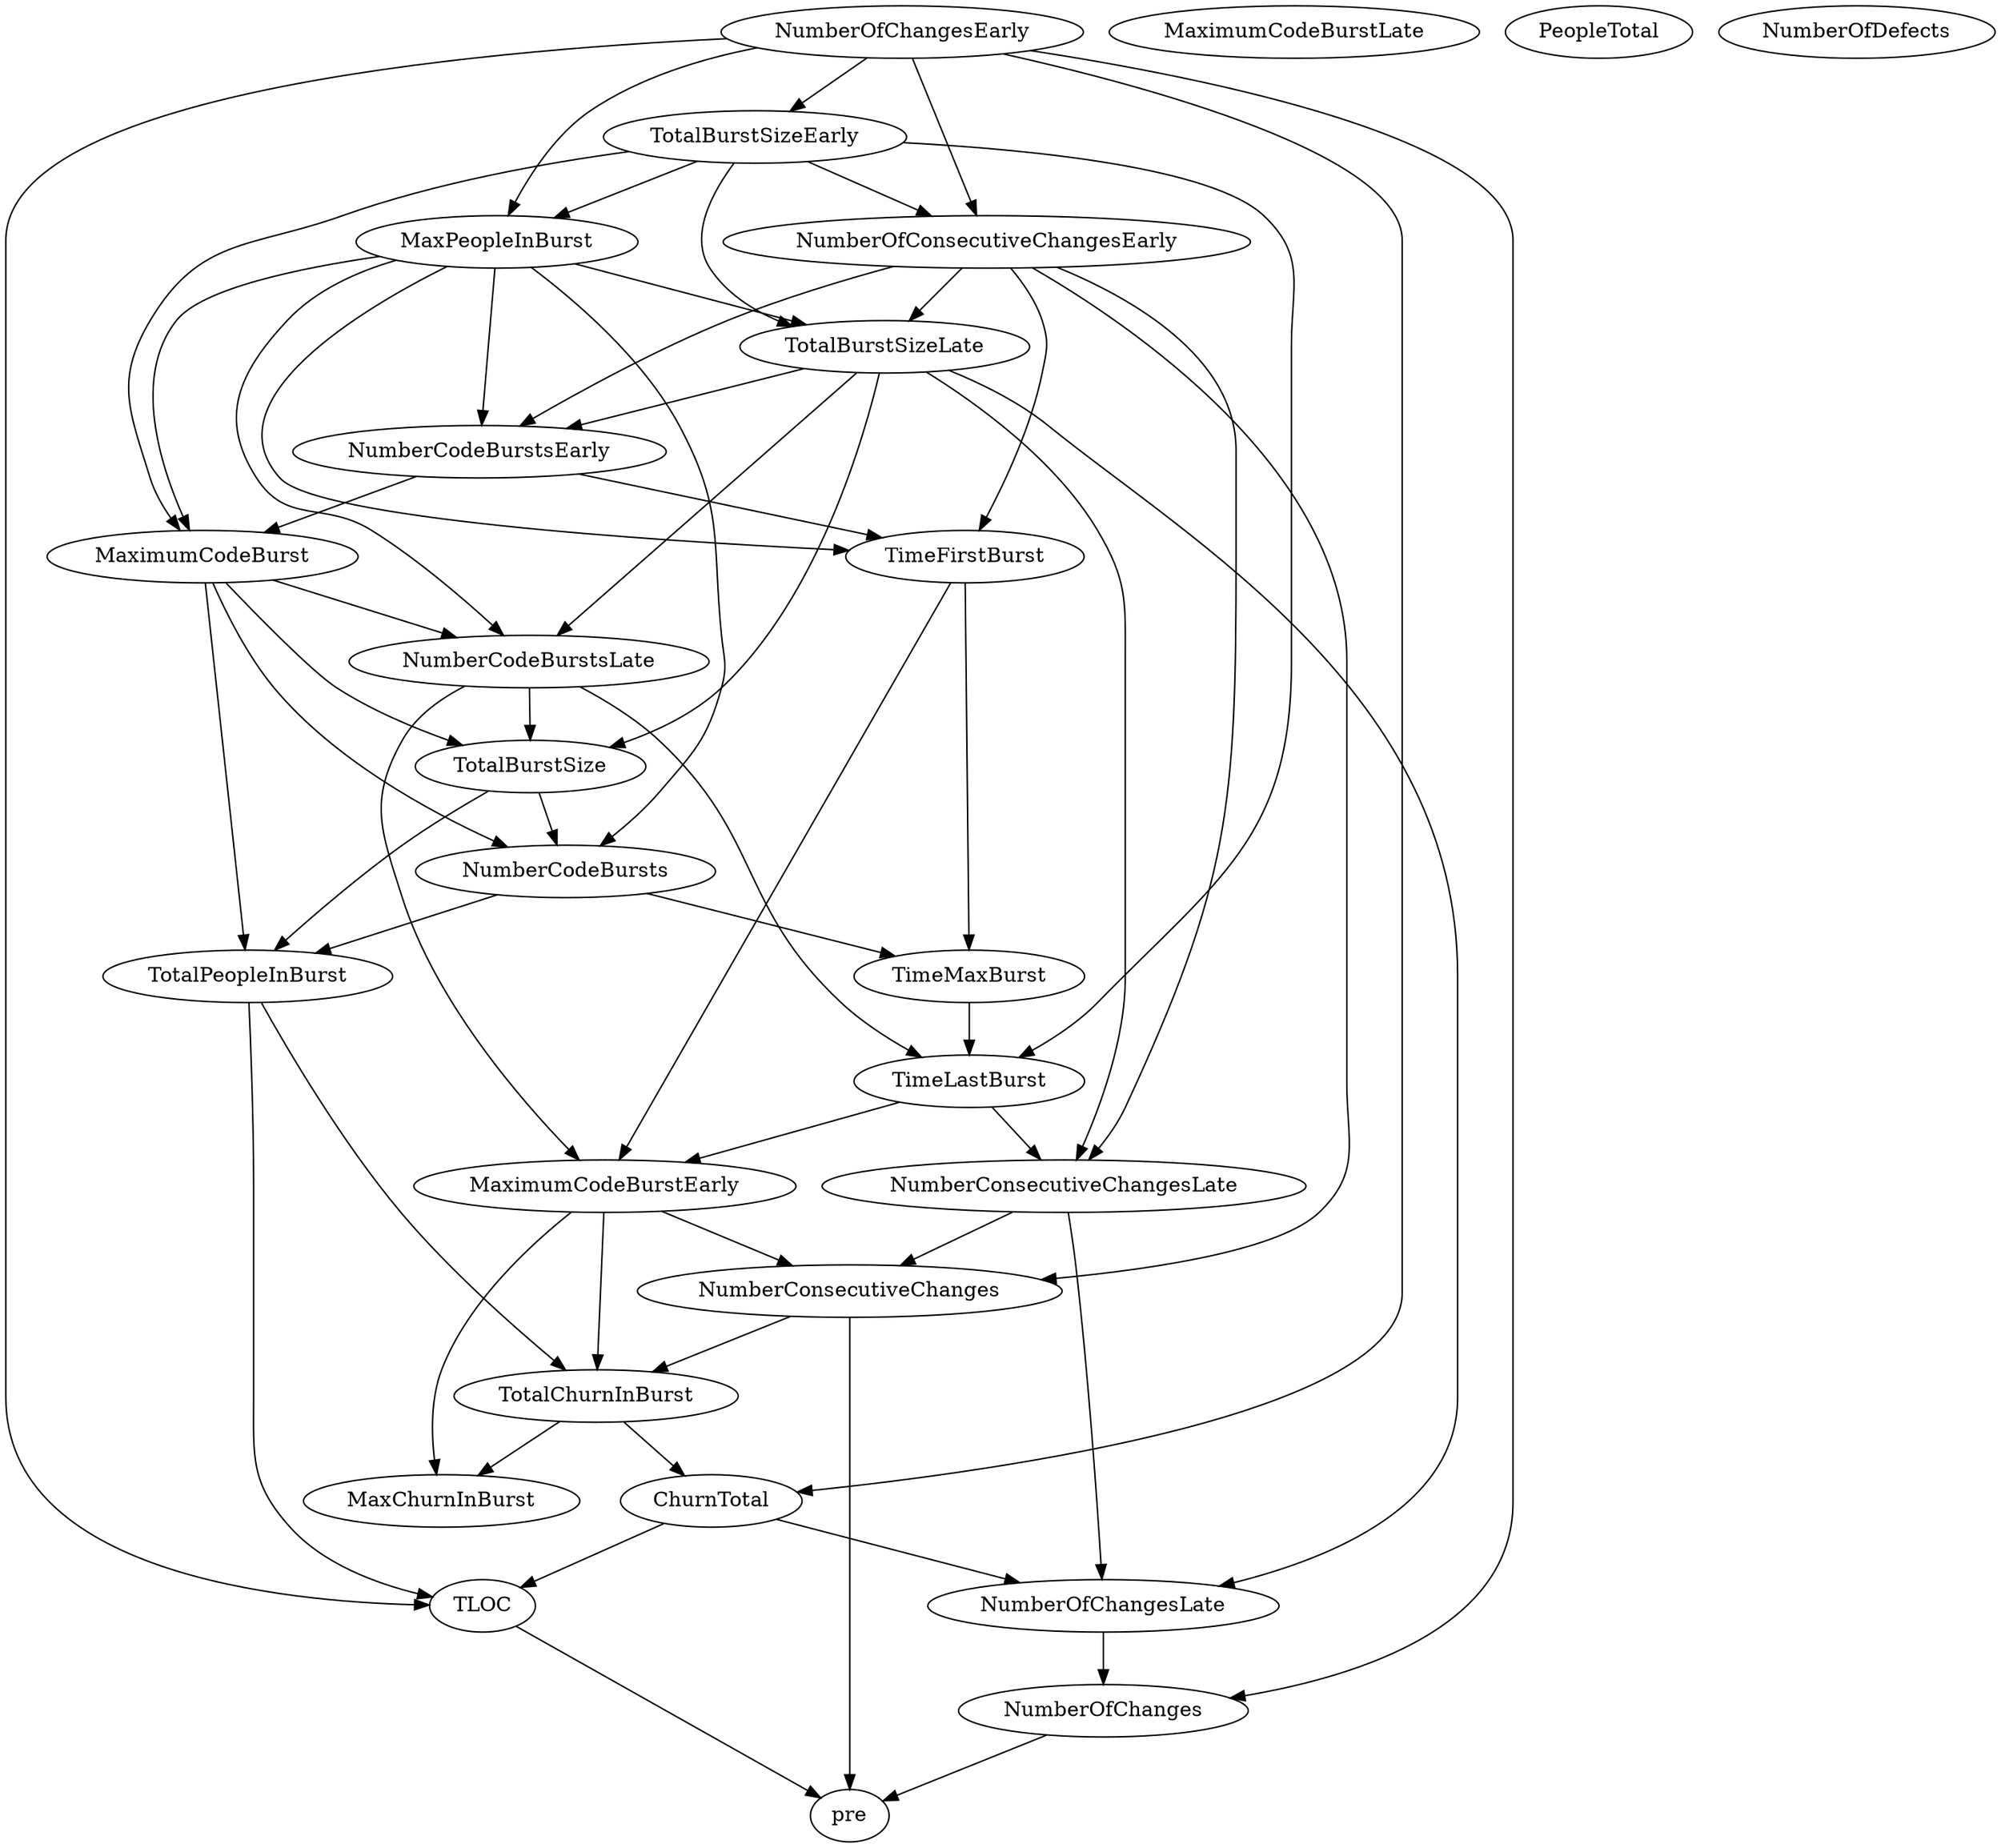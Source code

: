 digraph {
   TotalPeopleInBurst;
   MaximumCodeBurstLate;
   NumberOfChanges;
   MaxPeopleInBurst;
   TotalBurstSizeLate;
   NumberCodeBurstsLate;
   NumberOfChangesLate;
   NumberOfChangesEarly;
   MaxChurnInBurst;
   MaximumCodeBurstEarly;
   NumberCodeBurstsEarly;
   TimeFirstBurst;
   TotalChurnInBurst;
   ChurnTotal;
   MaximumCodeBurst;
   NumberOfConsecutiveChangesEarly;
   NumberConsecutiveChangesLate;
   TotalBurstSizeEarly;
   TotalBurstSize;
   TimeMaxBurst;
   NumberConsecutiveChanges;
   TimeLastBurst;
   NumberCodeBursts;
   PeopleTotal;
   pre;
   NumberOfDefects;
   TLOC;
   TotalPeopleInBurst -> TotalChurnInBurst;
   TotalPeopleInBurst -> TLOC;
   NumberOfChanges -> pre;
   MaxPeopleInBurst -> TotalBurstSizeLate;
   MaxPeopleInBurst -> NumberCodeBurstsLate;
   MaxPeopleInBurst -> NumberCodeBurstsEarly;
   MaxPeopleInBurst -> TimeFirstBurst;
   MaxPeopleInBurst -> MaximumCodeBurst;
   MaxPeopleInBurst -> NumberCodeBursts;
   TotalBurstSizeLate -> NumberCodeBurstsLate;
   TotalBurstSizeLate -> NumberOfChangesLate;
   TotalBurstSizeLate -> NumberCodeBurstsEarly;
   TotalBurstSizeLate -> NumberConsecutiveChangesLate;
   TotalBurstSizeLate -> TotalBurstSize;
   NumberCodeBurstsLate -> MaximumCodeBurstEarly;
   NumberCodeBurstsLate -> TotalBurstSize;
   NumberCodeBurstsLate -> TimeLastBurst;
   NumberOfChangesLate -> NumberOfChanges;
   NumberOfChangesEarly -> NumberOfChanges;
   NumberOfChangesEarly -> MaxPeopleInBurst;
   NumberOfChangesEarly -> ChurnTotal;
   NumberOfChangesEarly -> NumberOfConsecutiveChangesEarly;
   NumberOfChangesEarly -> TotalBurstSizeEarly;
   NumberOfChangesEarly -> TLOC;
   MaximumCodeBurstEarly -> MaxChurnInBurst;
   MaximumCodeBurstEarly -> TotalChurnInBurst;
   MaximumCodeBurstEarly -> NumberConsecutiveChanges;
   NumberCodeBurstsEarly -> TimeFirstBurst;
   NumberCodeBurstsEarly -> MaximumCodeBurst;
   TimeFirstBurst -> MaximumCodeBurstEarly;
   TimeFirstBurst -> TimeMaxBurst;
   TotalChurnInBurst -> MaxChurnInBurst;
   TotalChurnInBurst -> ChurnTotal;
   ChurnTotal -> NumberOfChangesLate;
   ChurnTotal -> TLOC;
   MaximumCodeBurst -> TotalPeopleInBurst;
   MaximumCodeBurst -> NumberCodeBurstsLate;
   MaximumCodeBurst -> TotalBurstSize;
   MaximumCodeBurst -> NumberCodeBursts;
   NumberOfConsecutiveChangesEarly -> TotalBurstSizeLate;
   NumberOfConsecutiveChangesEarly -> NumberCodeBurstsEarly;
   NumberOfConsecutiveChangesEarly -> TimeFirstBurst;
   NumberOfConsecutiveChangesEarly -> NumberConsecutiveChangesLate;
   NumberOfConsecutiveChangesEarly -> NumberConsecutiveChanges;
   NumberConsecutiveChangesLate -> NumberOfChangesLate;
   NumberConsecutiveChangesLate -> NumberConsecutiveChanges;
   TotalBurstSizeEarly -> MaxPeopleInBurst;
   TotalBurstSizeEarly -> TotalBurstSizeLate;
   TotalBurstSizeEarly -> MaximumCodeBurst;
   TotalBurstSizeEarly -> NumberOfConsecutiveChangesEarly;
   TotalBurstSizeEarly -> TimeLastBurst;
   TotalBurstSize -> TotalPeopleInBurst;
   TotalBurstSize -> NumberCodeBursts;
   TimeMaxBurst -> TimeLastBurst;
   NumberConsecutiveChanges -> TotalChurnInBurst;
   NumberConsecutiveChanges -> pre;
   TimeLastBurst -> MaximumCodeBurstEarly;
   TimeLastBurst -> NumberConsecutiveChangesLate;
   NumberCodeBursts -> TotalPeopleInBurst;
   NumberCodeBursts -> TimeMaxBurst;
   TLOC -> pre;
}
